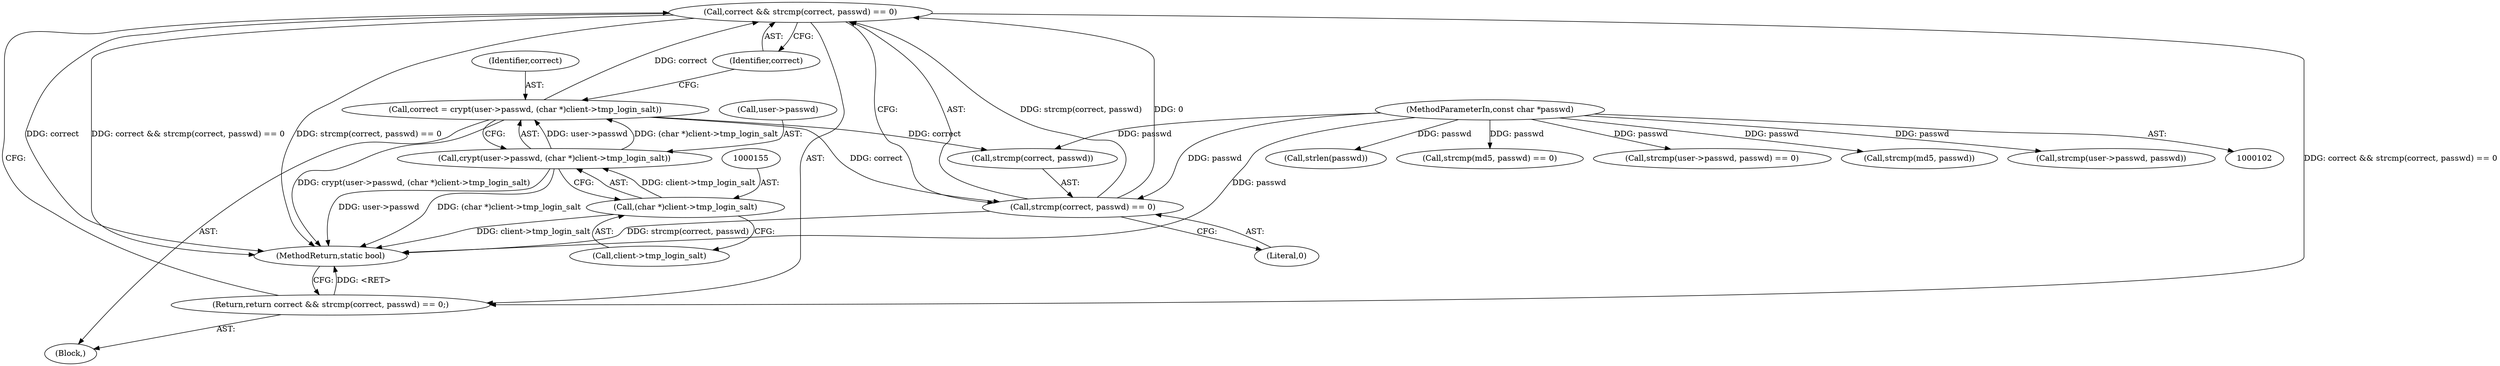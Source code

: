 digraph "0_pgbouncer_edab5be6665b9e8de66c25ba527509b229468573@API" {
"1000160" [label="(Call,correct && strcmp(correct, passwd) == 0)"];
"1000148" [label="(Call,correct = crypt(user->passwd, (char *)client->tmp_login_salt))"];
"1000150" [label="(Call,crypt(user->passwd, (char *)client->tmp_login_salt))"];
"1000154" [label="(Call,(char *)client->tmp_login_salt)"];
"1000162" [label="(Call,strcmp(correct, passwd) == 0)"];
"1000104" [label="(MethodParameterIn,const char *passwd)"];
"1000159" [label="(Return,return correct && strcmp(correct, passwd) == 0;)"];
"1000150" [label="(Call,crypt(user->passwd, (char *)client->tmp_login_salt))"];
"1000162" [label="(Call,strcmp(correct, passwd) == 0)"];
"1000104" [label="(MethodParameterIn,const char *passwd)"];
"1000159" [label="(Return,return correct && strcmp(correct, passwd) == 0;)"];
"1000163" [label="(Call,strcmp(correct, passwd))"];
"1000161" [label="(Identifier,correct)"];
"1000154" [label="(Call,(char *)client->tmp_login_salt)"];
"1000170" [label="(Call,strlen(passwd))"];
"1000166" [label="(Literal,0)"];
"1000148" [label="(Call,correct = crypt(user->passwd, (char *)client->tmp_login_salt))"];
"1000151" [label="(Call,user->passwd)"];
"1000209" [label="(Call,strcmp(md5, passwd) == 0)"];
"1000140" [label="(Call,strcmp(user->passwd, passwd) == 0)"];
"1000160" [label="(Call,correct && strcmp(correct, passwd) == 0)"];
"1000149" [label="(Identifier,correct)"];
"1000137" [label="(Block,)"];
"1000210" [label="(Call,strcmp(md5, passwd))"];
"1000156" [label="(Call,client->tmp_login_salt)"];
"1000216" [label="(MethodReturn,static bool)"];
"1000141" [label="(Call,strcmp(user->passwd, passwd))"];
"1000160" -> "1000159"  [label="AST: "];
"1000160" -> "1000161"  [label="CFG: "];
"1000160" -> "1000162"  [label="CFG: "];
"1000161" -> "1000160"  [label="AST: "];
"1000162" -> "1000160"  [label="AST: "];
"1000159" -> "1000160"  [label="CFG: "];
"1000160" -> "1000216"  [label="DDG: correct && strcmp(correct, passwd) == 0"];
"1000160" -> "1000216"  [label="DDG: strcmp(correct, passwd) == 0"];
"1000160" -> "1000216"  [label="DDG: correct"];
"1000160" -> "1000159"  [label="DDG: correct && strcmp(correct, passwd) == 0"];
"1000148" -> "1000160"  [label="DDG: correct"];
"1000162" -> "1000160"  [label="DDG: strcmp(correct, passwd)"];
"1000162" -> "1000160"  [label="DDG: 0"];
"1000148" -> "1000137"  [label="AST: "];
"1000148" -> "1000150"  [label="CFG: "];
"1000149" -> "1000148"  [label="AST: "];
"1000150" -> "1000148"  [label="AST: "];
"1000161" -> "1000148"  [label="CFG: "];
"1000148" -> "1000216"  [label="DDG: crypt(user->passwd, (char *)client->tmp_login_salt)"];
"1000150" -> "1000148"  [label="DDG: user->passwd"];
"1000150" -> "1000148"  [label="DDG: (char *)client->tmp_login_salt"];
"1000148" -> "1000162"  [label="DDG: correct"];
"1000148" -> "1000163"  [label="DDG: correct"];
"1000150" -> "1000154"  [label="CFG: "];
"1000151" -> "1000150"  [label="AST: "];
"1000154" -> "1000150"  [label="AST: "];
"1000150" -> "1000216"  [label="DDG: user->passwd"];
"1000150" -> "1000216"  [label="DDG: (char *)client->tmp_login_salt"];
"1000154" -> "1000150"  [label="DDG: client->tmp_login_salt"];
"1000154" -> "1000156"  [label="CFG: "];
"1000155" -> "1000154"  [label="AST: "];
"1000156" -> "1000154"  [label="AST: "];
"1000154" -> "1000216"  [label="DDG: client->tmp_login_salt"];
"1000162" -> "1000166"  [label="CFG: "];
"1000163" -> "1000162"  [label="AST: "];
"1000166" -> "1000162"  [label="AST: "];
"1000162" -> "1000216"  [label="DDG: strcmp(correct, passwd)"];
"1000104" -> "1000162"  [label="DDG: passwd"];
"1000104" -> "1000102"  [label="AST: "];
"1000104" -> "1000216"  [label="DDG: passwd"];
"1000104" -> "1000140"  [label="DDG: passwd"];
"1000104" -> "1000141"  [label="DDG: passwd"];
"1000104" -> "1000163"  [label="DDG: passwd"];
"1000104" -> "1000170"  [label="DDG: passwd"];
"1000104" -> "1000209"  [label="DDG: passwd"];
"1000104" -> "1000210"  [label="DDG: passwd"];
"1000159" -> "1000137"  [label="AST: "];
"1000216" -> "1000159"  [label="CFG: "];
"1000159" -> "1000216"  [label="DDG: <RET>"];
}
